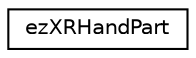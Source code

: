 digraph "Graphical Class Hierarchy"
{
 // LATEX_PDF_SIZE
  edge [fontname="Helvetica",fontsize="10",labelfontname="Helvetica",labelfontsize="10"];
  node [fontname="Helvetica",fontsize="10",shape=record];
  rankdir="LR";
  Node0 [label="ezXRHandPart",height=0.2,width=0.4,color="black", fillcolor="white", style="filled",URL="$df/d1f/structez_x_r_hand_part.htm",tooltip=" "];
}
